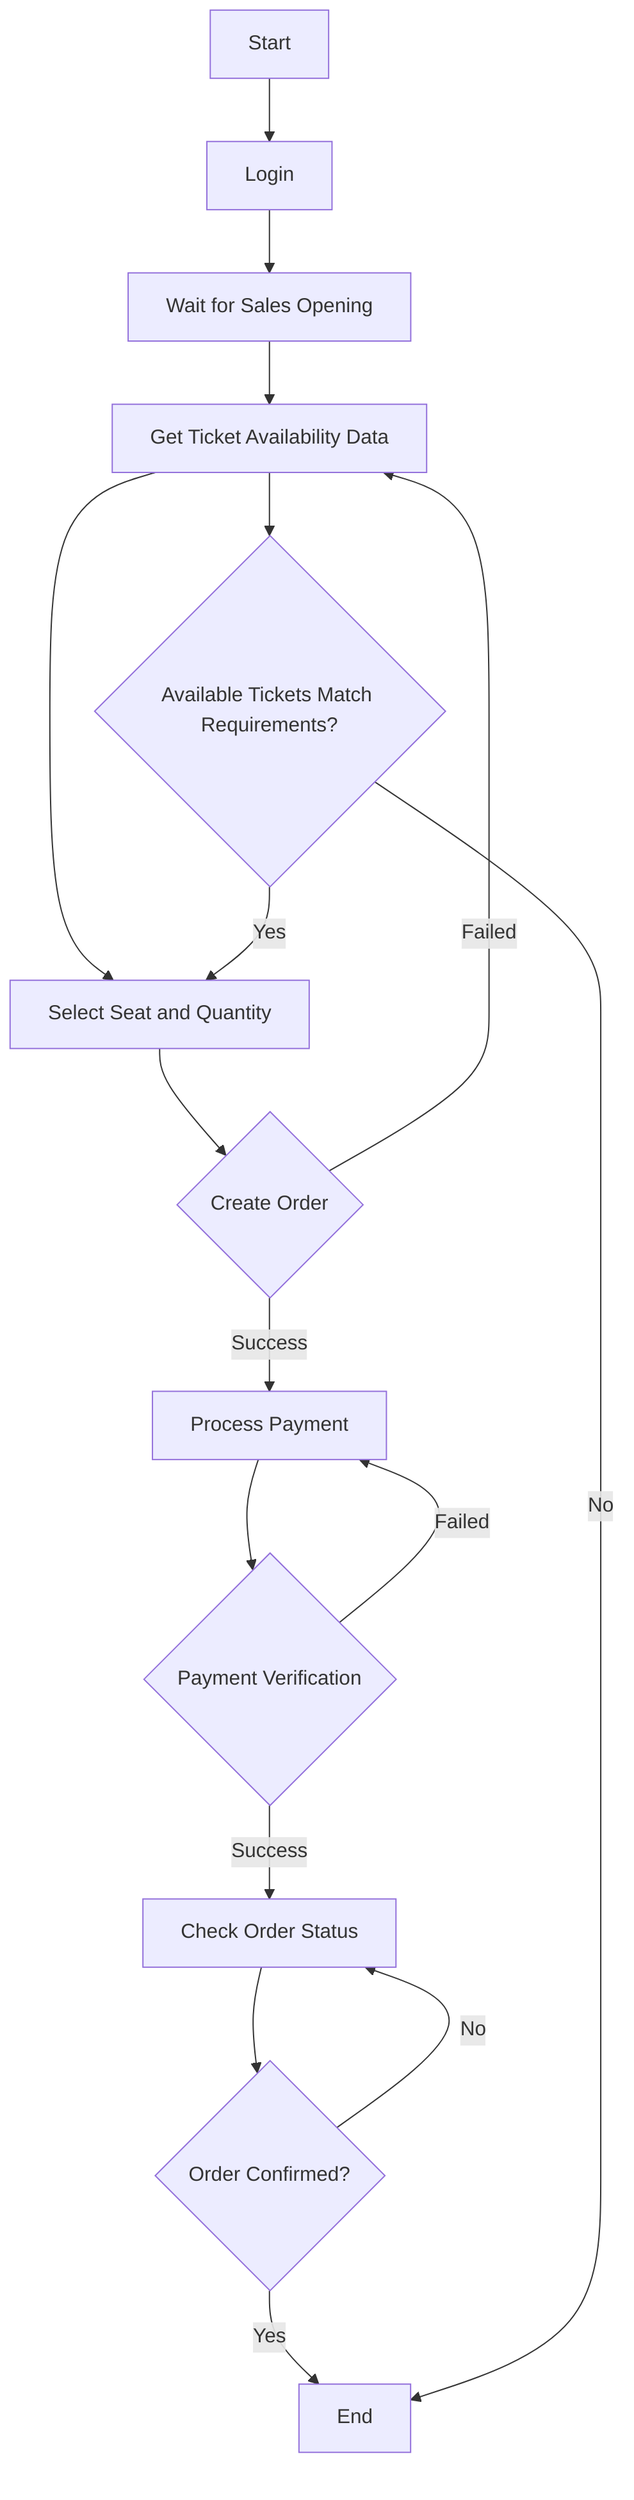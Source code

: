 flowchart TD
    A[Start] --> B[Login]
    B --> C[Wait for Sales Opening]
    C --> D[Get Ticket Availability Data]
    D --> E[Select Seat and Quantity]
    E --> F{Create Order}
    F -->|Failed| D
    F -->|Success| G[Process Payment]
    G --> H{Payment Verification}
    H -->|Failed| G
    H -->|Success| I[Check Order Status]
    I --> J{Order Confirmed?}
    J -->|No| I
    J -->|Yes| K[End]
    
    D --> L{Available Tickets Match Requirements?}
    L -->|No| K
    L -->|Yes| E